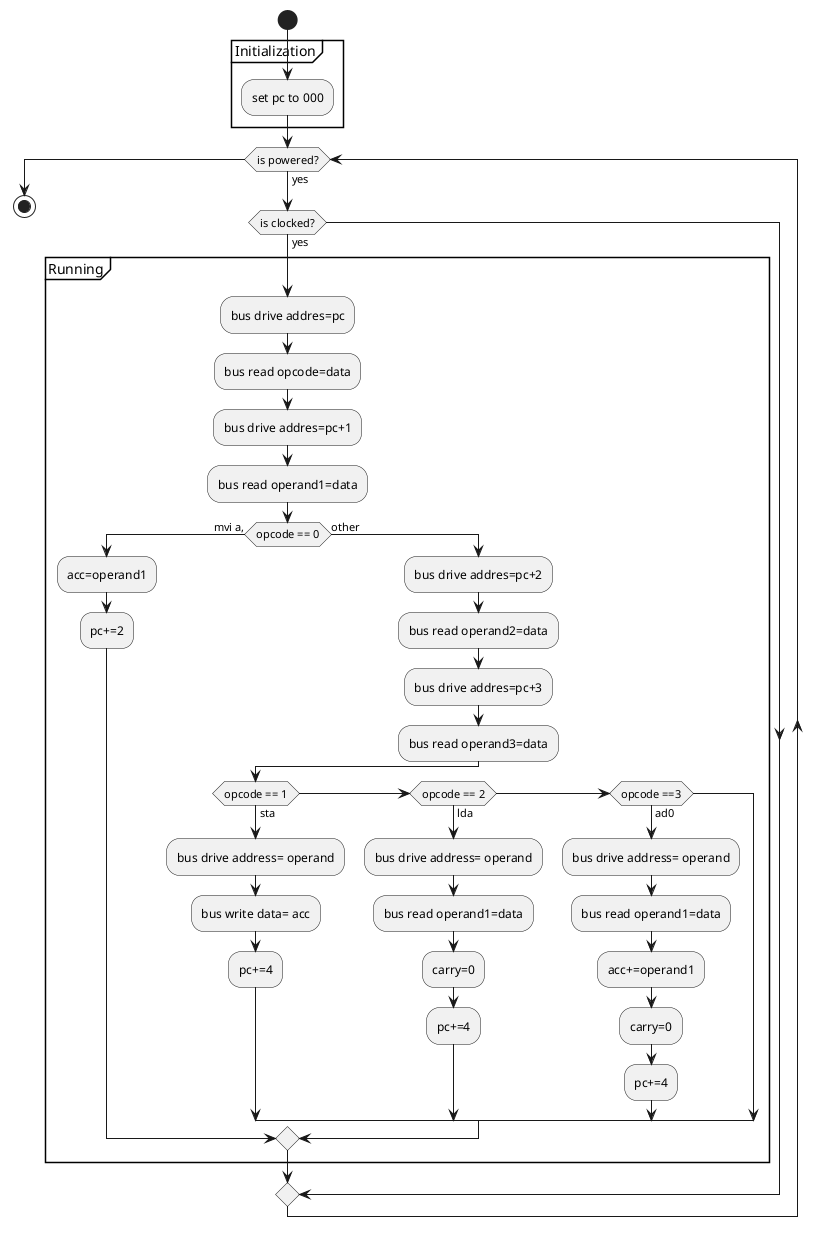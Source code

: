@startuml
start
partition Initialization {
	:set pc to 000;
}

  while (is powered?)
   ->yes;
   if (is clocked?) then (yes)
partition Running {
    :bus drive addres=pc;
    :bus read opcode=data;
    :bus drive addres=pc+1;
    :bus read operand1=data;
    if (opcode == 0) then (mvi a,)
     :acc=operand1;
     :pc+=2;
    else (other)
     :bus drive addres=pc+2;
     :bus read operand2=data;
     :bus drive addres=pc+3;
     :bus read operand3=data;
     if (opcode == 1) then (sta)
        :bus drive address= operand;
        :bus write data= acc;
        :pc+=4;
     elseif (opcode == 2) then (lda)
        :bus drive address= operand;
        :bus read operand1=data;
        :carry=0;
        :pc+=4;
     elseif (opcode ==3) then (ad0)
        :bus drive address= operand;
        :bus read operand1=data;
        :acc+=operand1;
        :carry=0;
        :pc+=4;
     endif
    endif
}
   endif
  endwhile

stop
@enduml
